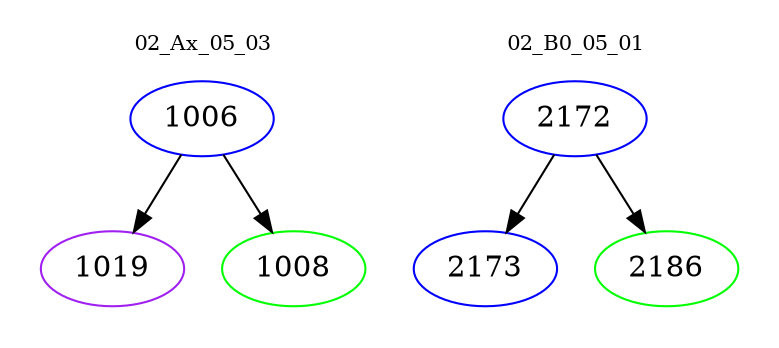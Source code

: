 digraph{
subgraph cluster_0 {
color = white
label = "02_Ax_05_03";
fontsize=10;
T0_1006 [label="1006", color="blue"]
T0_1006 -> T0_1019 [color="black"]
T0_1019 [label="1019", color="purple"]
T0_1006 -> T0_1008 [color="black"]
T0_1008 [label="1008", color="green"]
}
subgraph cluster_1 {
color = white
label = "02_B0_05_01";
fontsize=10;
T1_2172 [label="2172", color="blue"]
T1_2172 -> T1_2173 [color="black"]
T1_2173 [label="2173", color="blue"]
T1_2172 -> T1_2186 [color="black"]
T1_2186 [label="2186", color="green"]
}
}
